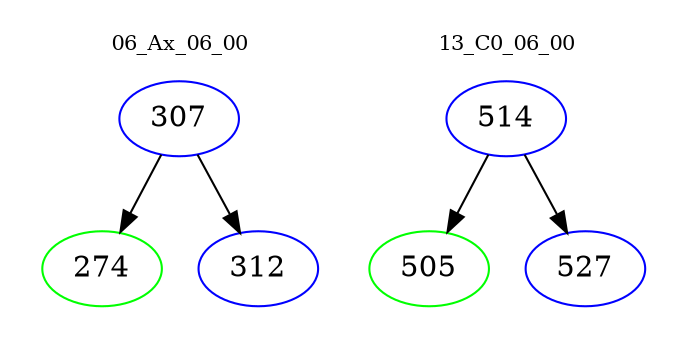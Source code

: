 digraph{
subgraph cluster_0 {
color = white
label = "06_Ax_06_00";
fontsize=10;
T0_307 [label="307", color="blue"]
T0_307 -> T0_274 [color="black"]
T0_274 [label="274", color="green"]
T0_307 -> T0_312 [color="black"]
T0_312 [label="312", color="blue"]
}
subgraph cluster_1 {
color = white
label = "13_C0_06_00";
fontsize=10;
T1_514 [label="514", color="blue"]
T1_514 -> T1_505 [color="black"]
T1_505 [label="505", color="green"]
T1_514 -> T1_527 [color="black"]
T1_527 [label="527", color="blue"]
}
}
